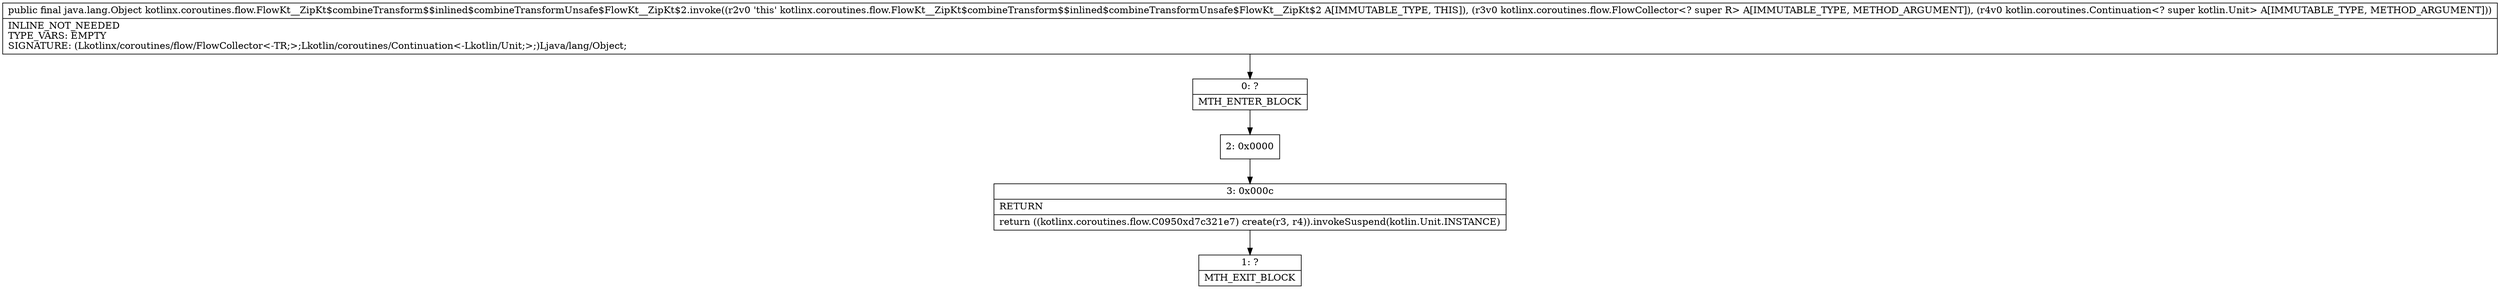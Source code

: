digraph "CFG forkotlinx.coroutines.flow.FlowKt__ZipKt$combineTransform$$inlined$combineTransformUnsafe$FlowKt__ZipKt$2.invoke(Lkotlinx\/coroutines\/flow\/FlowCollector;Lkotlin\/coroutines\/Continuation;)Ljava\/lang\/Object;" {
Node_0 [shape=record,label="{0\:\ ?|MTH_ENTER_BLOCK\l}"];
Node_2 [shape=record,label="{2\:\ 0x0000}"];
Node_3 [shape=record,label="{3\:\ 0x000c|RETURN\l|return ((kotlinx.coroutines.flow.C0950xd7c321e7) create(r3, r4)).invokeSuspend(kotlin.Unit.INSTANCE)\l}"];
Node_1 [shape=record,label="{1\:\ ?|MTH_EXIT_BLOCK\l}"];
MethodNode[shape=record,label="{public final java.lang.Object kotlinx.coroutines.flow.FlowKt__ZipKt$combineTransform$$inlined$combineTransformUnsafe$FlowKt__ZipKt$2.invoke((r2v0 'this' kotlinx.coroutines.flow.FlowKt__ZipKt$combineTransform$$inlined$combineTransformUnsafe$FlowKt__ZipKt$2 A[IMMUTABLE_TYPE, THIS]), (r3v0 kotlinx.coroutines.flow.FlowCollector\<? super R\> A[IMMUTABLE_TYPE, METHOD_ARGUMENT]), (r4v0 kotlin.coroutines.Continuation\<? super kotlin.Unit\> A[IMMUTABLE_TYPE, METHOD_ARGUMENT]))  | INLINE_NOT_NEEDED\lTYPE_VARS: EMPTY\lSIGNATURE: (Lkotlinx\/coroutines\/flow\/FlowCollector\<\-TR;\>;Lkotlin\/coroutines\/Continuation\<\-Lkotlin\/Unit;\>;)Ljava\/lang\/Object;\l}"];
MethodNode -> Node_0;Node_0 -> Node_2;
Node_2 -> Node_3;
Node_3 -> Node_1;
}

